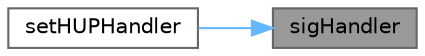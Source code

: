digraph "sigHandler"
{
 // LATEX_PDF_SIZE
  bgcolor="transparent";
  edge [fontname=Helvetica,fontsize=10,labelfontname=Helvetica,labelfontsize=10];
  node [fontname=Helvetica,fontsize=10,shape=box,height=0.2,width=0.4];
  rankdir="RL";
  Node1 [label="sigHandler",height=0.2,width=0.4,color="gray40", fillcolor="grey60", style="filled", fontcolor="black",tooltip=" "];
  Node1 -> Node2 [dir="back",color="steelblue1",style="solid"];
  Node2 [label="setHUPHandler",height=0.2,width=0.4,color="grey40", fillcolor="white", style="filled",URL="$_controller_thread_8cpp.html#a20a45737018ec41ab19cb4f5164b26ac",tooltip=" "];
}
